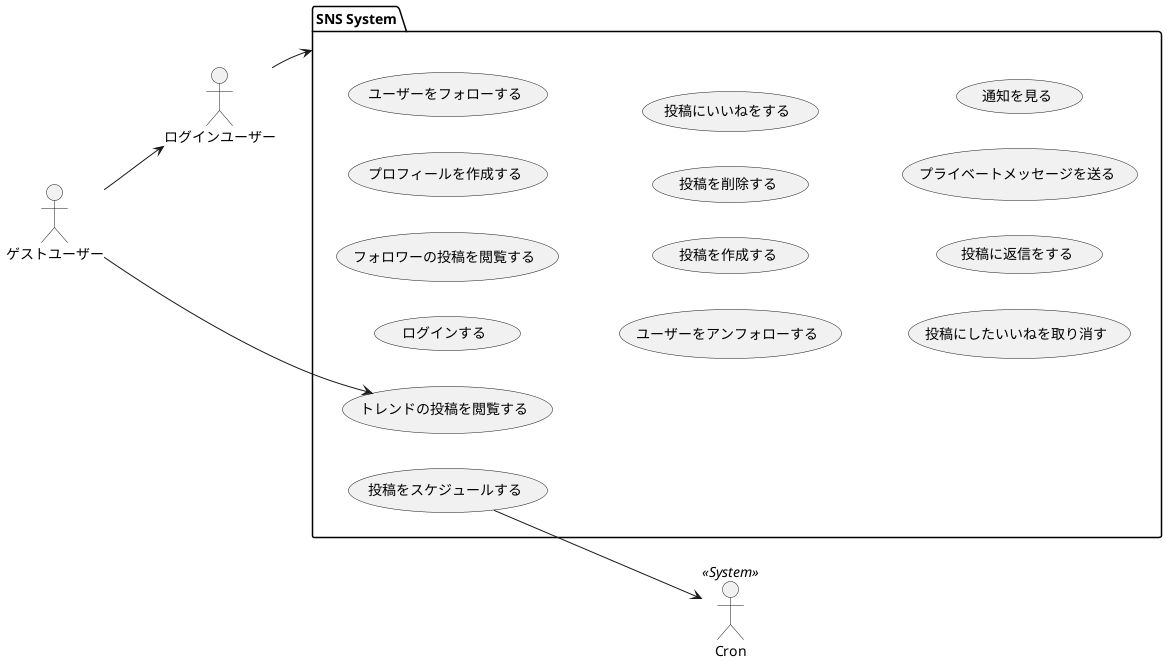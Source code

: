@startuml usecase
left to right direction

actor ゲストユーザー as guest
actor ログインユーザー as loginUser
actor Cron as c << System >>

package "SNS System" as sns{
    (ログインする) as login
    (トレンドの投稿を閲覧する) as lookTrend
    (フォロワーの投稿を閲覧する) as lookFollower
    (プロフィールを作成する) as profile
    (ユーザーをフォローする) as follow
    (ユーザーをアンフォローする) as unfollow
    (投稿を作成する) as post
    (投稿をスケジュールする) as schedule
    (投稿を削除する) as delete
    (投稿にいいねをする) as good
    (投稿にしたいいねを取り消す) as ungood
    (投稿に返信をする) as reply
    (プライベートメッセージを送る) as private
    (通知を見る) as notification
}

guest --> lookTrend
guest --> loginUser
loginUser --> sns

schedule --> c

@enduml